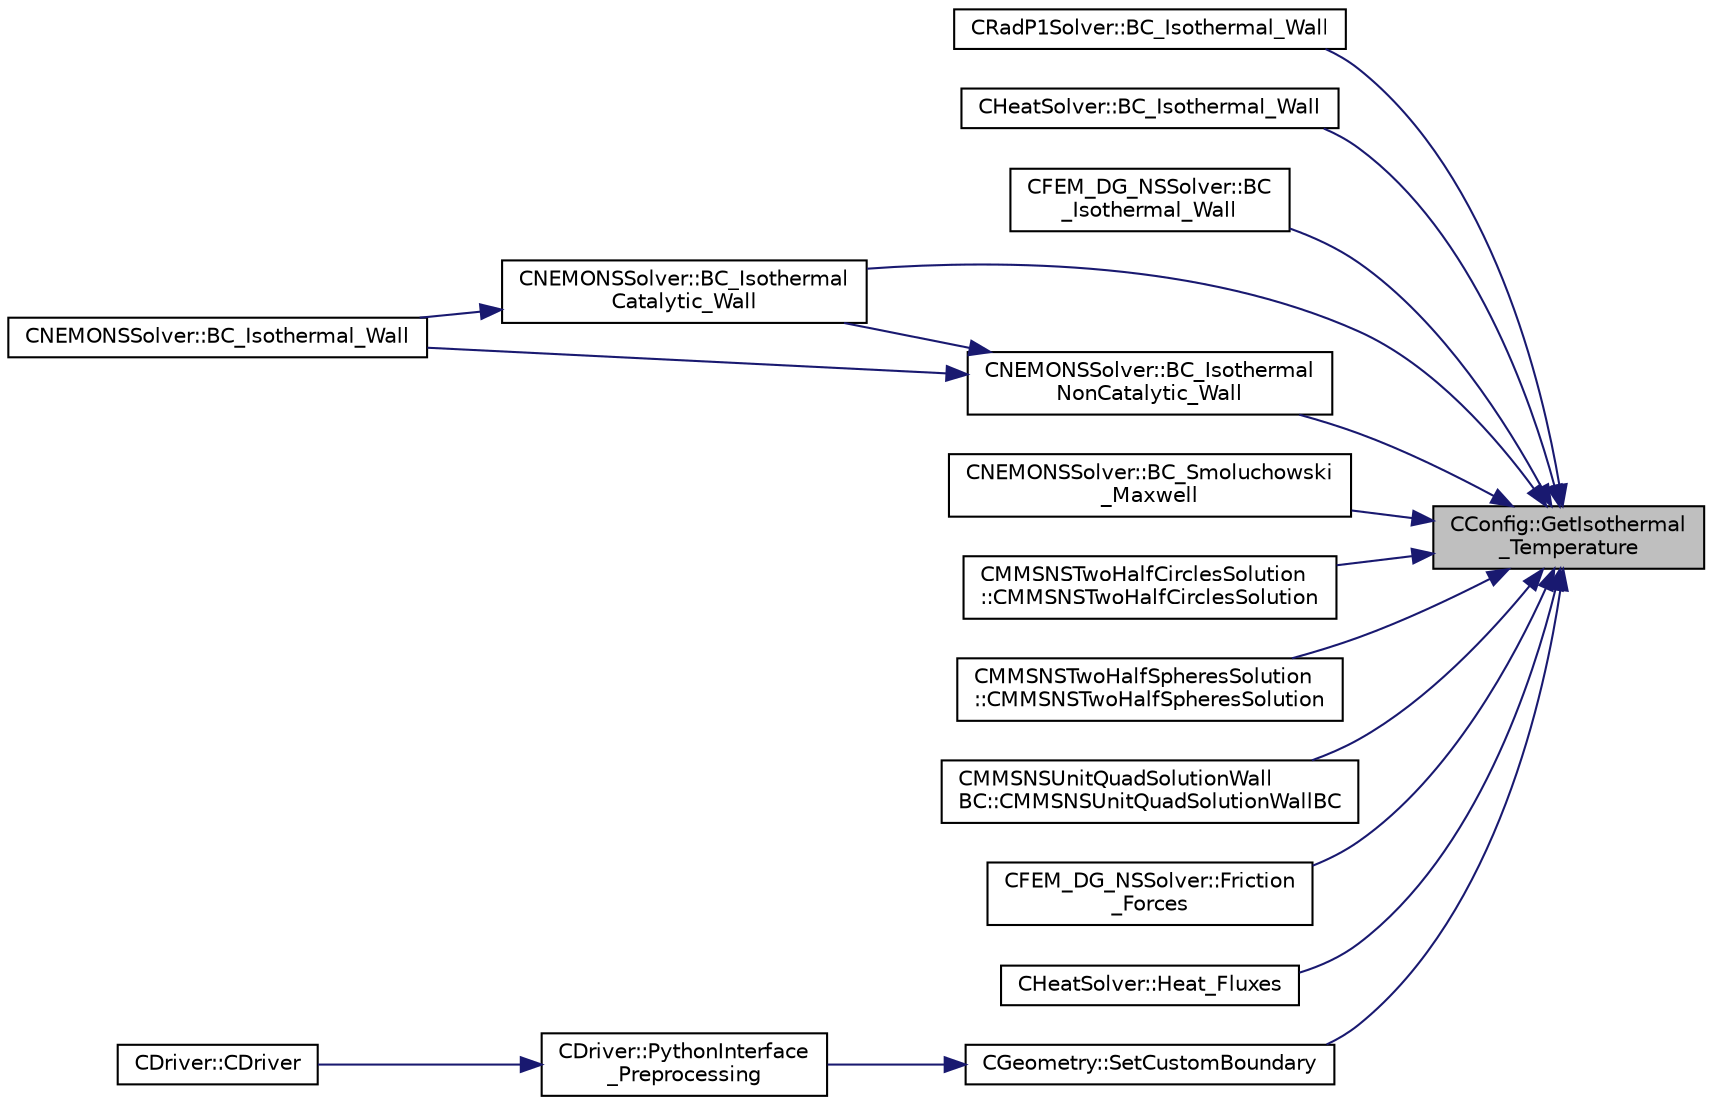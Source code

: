 digraph "CConfig::GetIsothermal_Temperature"
{
 // LATEX_PDF_SIZE
  edge [fontname="Helvetica",fontsize="10",labelfontname="Helvetica",labelfontsize="10"];
  node [fontname="Helvetica",fontsize="10",shape=record];
  rankdir="RL";
  Node1 [label="CConfig::GetIsothermal\l_Temperature",height=0.2,width=0.4,color="black", fillcolor="grey75", style="filled", fontcolor="black",tooltip="Get the wall temperature (static) at an isothermal boundary."];
  Node1 -> Node2 [dir="back",color="midnightblue",fontsize="10",style="solid",fontname="Helvetica"];
  Node2 [label="CRadP1Solver::BC_Isothermal_Wall",height=0.2,width=0.4,color="black", fillcolor="white", style="filled",URL="$classCRadP1Solver.html#abb0db79e413975c0a42821e7191ed551",tooltip="Impose an isothermal wall boundary condition."];
  Node1 -> Node3 [dir="back",color="midnightblue",fontsize="10",style="solid",fontname="Helvetica"];
  Node3 [label="CHeatSolver::BC_Isothermal_Wall",height=0.2,width=0.4,color="black", fillcolor="white", style="filled",URL="$classCHeatSolver.html#a8f1b5ef62ec17b74df8c3f95b6a55e31",tooltip="Impose the Navier-Stokes boundary condition (strong)."];
  Node1 -> Node4 [dir="back",color="midnightblue",fontsize="10",style="solid",fontname="Helvetica"];
  Node4 [label="CFEM_DG_NSSolver::BC\l_Isothermal_Wall",height=0.2,width=0.4,color="black", fillcolor="white", style="filled",URL="$classCFEM__DG__NSSolver.html#aea70aaab1228b018aab7f2d588de9704",tooltip="Impose an isothermal condition at the wall."];
  Node1 -> Node5 [dir="back",color="midnightblue",fontsize="10",style="solid",fontname="Helvetica"];
  Node5 [label="CNEMONSSolver::BC_Isothermal\lCatalytic_Wall",height=0.2,width=0.4,color="black", fillcolor="white", style="filled",URL="$classCNEMONSSolver.html#ae3d2c5f1c94cb3d01b7f351ce3105f31",tooltip="Impose the Navier-Stokes boundary condition (strong)."];
  Node5 -> Node6 [dir="back",color="midnightblue",fontsize="10",style="solid",fontname="Helvetica"];
  Node6 [label="CNEMONSSolver::BC_Isothermal_Wall",height=0.2,width=0.4,color="black", fillcolor="white", style="filled",URL="$classCNEMONSSolver.html#a8c6c80e6e8f2aed2ff80c78a8e5aec9e",tooltip="Generic implementation of the isothermal wall."];
  Node1 -> Node7 [dir="back",color="midnightblue",fontsize="10",style="solid",fontname="Helvetica"];
  Node7 [label="CNEMONSSolver::BC_Isothermal\lNonCatalytic_Wall",height=0.2,width=0.4,color="black", fillcolor="white", style="filled",URL="$classCNEMONSSolver.html#a1c4746b9e1e0c7232f1bd06535c22b14",tooltip="Impose the Navier-Stokes boundary condition (strong)."];
  Node7 -> Node6 [dir="back",color="midnightblue",fontsize="10",style="solid",fontname="Helvetica"];
  Node7 -> Node5 [dir="back",color="midnightblue",fontsize="10",style="solid",fontname="Helvetica"];
  Node1 -> Node8 [dir="back",color="midnightblue",fontsize="10",style="solid",fontname="Helvetica"];
  Node8 [label="CNEMONSSolver::BC_Smoluchowski\l_Maxwell",height=0.2,width=0.4,color="black", fillcolor="white", style="filled",URL="$classCNEMONSSolver.html#aa32b1221a071e0ecd2de381615b8adca",tooltip="Impose the Navier-Stokes boundary condition (strong)."];
  Node1 -> Node9 [dir="back",color="midnightblue",fontsize="10",style="solid",fontname="Helvetica"];
  Node9 [label="CMMSNSTwoHalfCirclesSolution\l::CMMSNSTwoHalfCirclesSolution",height=0.2,width=0.4,color="black", fillcolor="white", style="filled",URL="$classCMMSNSTwoHalfCirclesSolution.html#afb31f8a5302b2a376a1781805fefb3f1",tooltip=" "];
  Node1 -> Node10 [dir="back",color="midnightblue",fontsize="10",style="solid",fontname="Helvetica"];
  Node10 [label="CMMSNSTwoHalfSpheresSolution\l::CMMSNSTwoHalfSpheresSolution",height=0.2,width=0.4,color="black", fillcolor="white", style="filled",URL="$classCMMSNSTwoHalfSpheresSolution.html#a8a5a9229428c02216ec39243e5738c2c",tooltip=" "];
  Node1 -> Node11 [dir="back",color="midnightblue",fontsize="10",style="solid",fontname="Helvetica"];
  Node11 [label="CMMSNSUnitQuadSolutionWall\lBC::CMMSNSUnitQuadSolutionWallBC",height=0.2,width=0.4,color="black", fillcolor="white", style="filled",URL="$classCMMSNSUnitQuadSolutionWallBC.html#a8a073b252ded24ccdb874d41b6e1660a",tooltip=" "];
  Node1 -> Node12 [dir="back",color="midnightblue",fontsize="10",style="solid",fontname="Helvetica"];
  Node12 [label="CFEM_DG_NSSolver::Friction\l_Forces",height=0.2,width=0.4,color="black", fillcolor="white", style="filled",URL="$classCFEM__DG__NSSolver.html#a5118d674e7eb6f4865fb53f6f20eac1c",tooltip="Compute the viscous forces and all the addimensional coefficients."];
  Node1 -> Node13 [dir="back",color="midnightblue",fontsize="10",style="solid",fontname="Helvetica"];
  Node13 [label="CHeatSolver::Heat_Fluxes",height=0.2,width=0.4,color="black", fillcolor="white", style="filled",URL="$classCHeatSolver.html#a447eade2ad3bd715f4357e89dc31ec7d",tooltip="Evaluate heat-flux related objectives."];
  Node1 -> Node14 [dir="back",color="midnightblue",fontsize="10",style="solid",fontname="Helvetica"];
  Node14 [label="CGeometry::SetCustomBoundary",height=0.2,width=0.4,color="black", fillcolor="white", style="filled",URL="$classCGeometry.html#a15dd9fe9352493c70f21b217bab034ea",tooltip="Set the data containers for customized boundary conditions."];
  Node14 -> Node15 [dir="back",color="midnightblue",fontsize="10",style="solid",fontname="Helvetica"];
  Node15 [label="CDriver::PythonInterface\l_Preprocessing",height=0.2,width=0.4,color="black", fillcolor="white", style="filled",URL="$classCDriver.html#aff17f90d1f041cac6ddaf9d3f7450dbe",tooltip="Initialize Python interface functionalities."];
  Node15 -> Node16 [dir="back",color="midnightblue",fontsize="10",style="solid",fontname="Helvetica"];
  Node16 [label="CDriver::CDriver",height=0.2,width=0.4,color="black", fillcolor="white", style="filled",URL="$classCDriver.html#a3fca4a013a6efa9bbb38fe78a86b5f3d",tooltip="Constructor of the class."];
}
